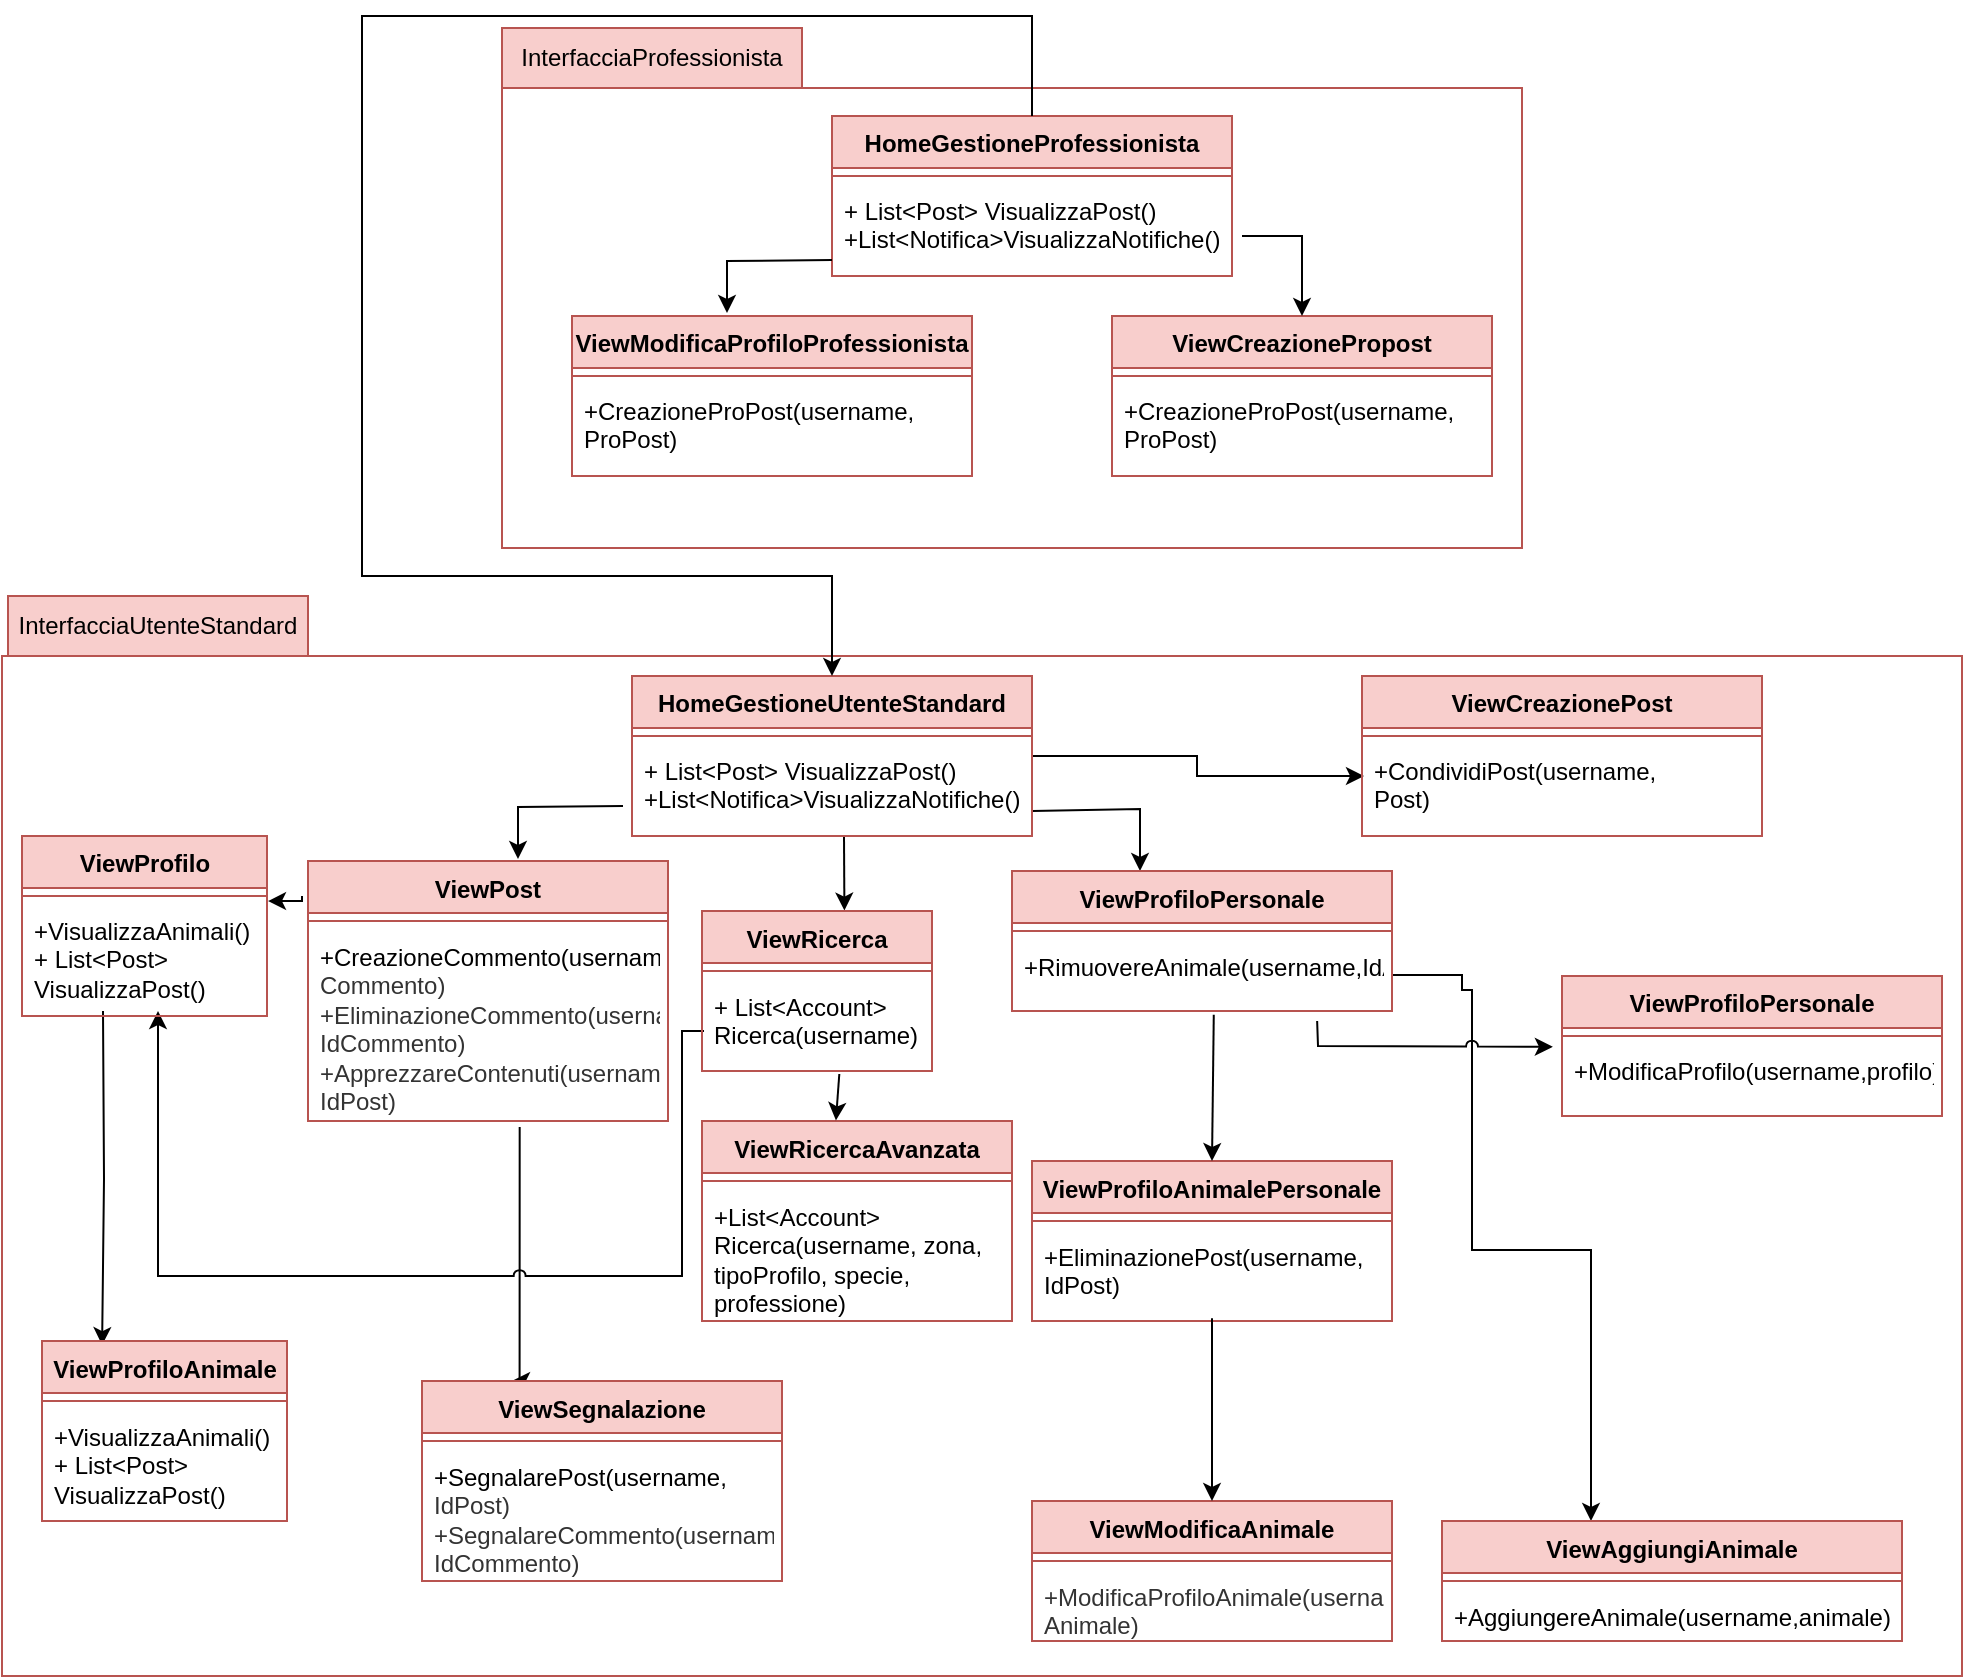 <mxfile version="21.3.4" type="device">
  <diagram name="Pagina-1" id="DQh6bFEMEt-6OpY86g35">
    <mxGraphModel dx="3585" dy="2937" grid="1" gridSize="10" guides="1" tooltips="1" connect="1" arrows="1" fold="1" page="1" pageScale="1" pageWidth="827" pageHeight="1169" math="0" shadow="0">
      <root>
        <mxCell id="0" />
        <mxCell id="1" parent="0" />
        <mxCell id="dYNqAMyxq_Kde-nmc2GR-1" value="" style="rounded=0;whiteSpace=wrap;html=1;fillColor=none;strokeColor=#b85450;" parent="1" vertex="1">
          <mxGeometry x="530" y="-1084" width="510" height="230" as="geometry" />
        </mxCell>
        <mxCell id="dYNqAMyxq_Kde-nmc2GR-2" value="InterfacciaProfessionista" style="rounded=0;whiteSpace=wrap;html=1;fillColor=#f8cecc;strokeColor=#b85450;" parent="1" vertex="1">
          <mxGeometry x="530" y="-1114" width="150" height="30" as="geometry" />
        </mxCell>
        <mxCell id="dYNqAMyxq_Kde-nmc2GR-16" value="" style="rounded=0;whiteSpace=wrap;html=1;fillColor=none;strokeColor=#b85450;" parent="1" vertex="1">
          <mxGeometry x="280" y="-800" width="980" height="510" as="geometry" />
        </mxCell>
        <mxCell id="dYNqAMyxq_Kde-nmc2GR-17" value="InterfacciaUtenteStandard" style="rounded=0;whiteSpace=wrap;html=1;fillColor=#f8cecc;strokeColor=#b85450;" parent="1" vertex="1">
          <mxGeometry x="283" y="-830" width="150" height="30" as="geometry" />
        </mxCell>
        <mxCell id="dYNqAMyxq_Kde-nmc2GR-18" style="edgeStyle=orthogonalEdgeStyle;rounded=0;orthogonalLoop=1;jettySize=auto;html=1;exitX=1;exitY=0.5;exitDx=0;exitDy=0;entryX=0.005;entryY=0.348;entryDx=0;entryDy=0;entryPerimeter=0;" parent="1" source="dYNqAMyxq_Kde-nmc2GR-85" target="dYNqAMyxq_Kde-nmc2GR-98" edge="1">
          <mxGeometry relative="1" as="geometry">
            <mxPoint x="765.5" y="-737.5" as="sourcePoint" />
            <mxPoint x="948.5" y="-717.5" as="targetPoint" />
          </mxGeometry>
        </mxCell>
        <mxCell id="dYNqAMyxq_Kde-nmc2GR-22" style="edgeStyle=orthogonalEdgeStyle;rounded=0;orthogonalLoop=1;jettySize=auto;html=1;entryX=0.25;entryY=0;entryDx=0;entryDy=0;jumpStyle=arc;jumpSize=0;exitX=0.588;exitY=1.031;exitDx=0;exitDy=0;exitPerimeter=0;" parent="1" source="dYNqAMyxq_Kde-nmc2GR-106" target="dYNqAMyxq_Kde-nmc2GR-107" edge="1">
          <mxGeometry relative="1" as="geometry">
            <mxPoint x="540" y="-510" as="sourcePoint" />
            <mxPoint x="538.16" y="-368.82" as="targetPoint" />
            <Array as="points">
              <mxPoint x="539" y="-437" />
            </Array>
          </mxGeometry>
        </mxCell>
        <mxCell id="dYNqAMyxq_Kde-nmc2GR-24" style="edgeStyle=orthogonalEdgeStyle;rounded=0;orthogonalLoop=1;jettySize=auto;html=1;exitX=0;exitY=1;exitDx=0;exitDy=0;entryX=0.5;entryY=1;entryDx=0;entryDy=0;jumpStyle=arc;" parent="1" edge="1">
          <mxGeometry relative="1" as="geometry">
            <mxPoint x="631" y="-612.5" as="sourcePoint" />
            <mxPoint x="358" y="-622.5" as="targetPoint" />
            <Array as="points">
              <mxPoint x="620" y="-613" />
              <mxPoint x="620" y="-490" />
              <mxPoint x="358" y="-490" />
            </Array>
          </mxGeometry>
        </mxCell>
        <mxCell id="dYNqAMyxq_Kde-nmc2GR-26" style="edgeStyle=orthogonalEdgeStyle;rounded=0;orthogonalLoop=1;jettySize=auto;html=1;" parent="1" edge="1">
          <mxGeometry relative="1" as="geometry">
            <Array as="points">
              <mxPoint x="430" y="-680" />
              <mxPoint x="430" y="-677" />
            </Array>
            <mxPoint x="430" y="-677" as="sourcePoint" />
            <mxPoint x="413" y="-677.48" as="targetPoint" />
          </mxGeometry>
        </mxCell>
        <mxCell id="dYNqAMyxq_Kde-nmc2GR-33" style="edgeStyle=orthogonalEdgeStyle;rounded=0;orthogonalLoop=1;jettySize=auto;html=1;exitX=0.5;exitY=1;exitDx=0;exitDy=0;entryX=0.5;entryY=0;entryDx=0;entryDy=0;" parent="1" edge="1">
          <mxGeometry relative="1" as="geometry">
            <mxPoint x="966" y="-212.5" as="sourcePoint" />
          </mxGeometry>
        </mxCell>
        <mxCell id="dYNqAMyxq_Kde-nmc2GR-36" value="" style="endArrow=classic;html=1;rounded=0;entryX=0.468;entryY=-0.01;entryDx=0;entryDy=0;entryPerimeter=0;" parent="1" edge="1">
          <mxGeometry width="50" height="50" relative="1" as="geometry">
            <mxPoint x="701" y="-710" as="sourcePoint" />
            <mxPoint x="701.2" y="-672.7" as="targetPoint" />
          </mxGeometry>
        </mxCell>
        <mxCell id="dYNqAMyxq_Kde-nmc2GR-37" value="" style="endArrow=classic;html=1;rounded=0;entryX=0.5;entryY=0;entryDx=0;entryDy=0;exitX=1.001;exitY=0.728;exitDx=0;exitDy=0;exitPerimeter=0;" parent="1" source="dYNqAMyxq_Kde-nmc2GR-88" edge="1">
          <mxGeometry width="50" height="50" relative="1" as="geometry">
            <mxPoint x="770" y="-723.5" as="sourcePoint" />
            <mxPoint x="849" y="-692.5" as="targetPoint" />
            <Array as="points">
              <mxPoint x="849" y="-723.5" />
            </Array>
          </mxGeometry>
        </mxCell>
        <mxCell id="dYNqAMyxq_Kde-nmc2GR-38" value="" style="endArrow=classic;html=1;rounded=0;exitX=0;exitY=0.25;exitDx=0;exitDy=0;entryX=0.5;entryY=0;entryDx=0;entryDy=0;" parent="1" edge="1">
          <mxGeometry width="50" height="50" relative="1" as="geometry">
            <mxPoint x="590.5" y="-725" as="sourcePoint" />
            <mxPoint x="538" y="-698.5" as="targetPoint" />
            <Array as="points">
              <mxPoint x="538" y="-724.5" />
            </Array>
          </mxGeometry>
        </mxCell>
        <mxCell id="dYNqAMyxq_Kde-nmc2GR-42" style="edgeStyle=orthogonalEdgeStyle;rounded=0;orthogonalLoop=1;jettySize=auto;html=1;exitX=0.25;exitY=1;exitDx=0;exitDy=0;entryX=0.144;entryY=0.067;entryDx=0;entryDy=0;entryPerimeter=0;" parent="1" edge="1">
          <mxGeometry relative="1" as="geometry">
            <mxPoint x="330.5" y="-622.5" as="sourcePoint" />
            <mxPoint x="330.056" y="-455.49" as="targetPoint" />
          </mxGeometry>
        </mxCell>
        <mxCell id="dYNqAMyxq_Kde-nmc2GR-52" style="edgeStyle=orthogonalEdgeStyle;rounded=0;orthogonalLoop=1;jettySize=auto;html=1;exitX=1;exitY=0.5;exitDx=0;exitDy=0;entryX=0.25;entryY=0;entryDx=0;entryDy=0;jumpStyle=arc;" parent="1" source="dYNqAMyxq_Kde-nmc2GR-92" edge="1">
          <mxGeometry relative="1" as="geometry">
            <Array as="points">
              <mxPoint x="1010" y="-641" />
              <mxPoint x="1010" y="-633" />
              <mxPoint x="1015" y="-633" />
              <mxPoint x="1015" y="-503" />
              <mxPoint x="1075" y="-503" />
            </Array>
            <mxPoint x="910" y="-632.5" as="sourcePoint" />
            <mxPoint x="1074.5" y="-367.5" as="targetPoint" />
          </mxGeometry>
        </mxCell>
        <mxCell id="dYNqAMyxq_Kde-nmc2GR-84" value="" style="endArrow=classic;html=1;rounded=0;exitX=0.803;exitY=1.14;exitDx=0;exitDy=0;entryX=-0.024;entryY=0.039;entryDx=0;entryDy=0;jumpStyle=arc;exitPerimeter=0;entryPerimeter=0;" parent="1" source="dYNqAMyxq_Kde-nmc2GR-92" target="dYNqAMyxq_Kde-nmc2GR-133" edge="1">
          <mxGeometry width="50" height="50" relative="1" as="geometry">
            <mxPoint x="910" y="-622.5" as="sourcePoint" />
            <mxPoint x="1075" y="-605.5" as="targetPoint" />
            <Array as="points">
              <mxPoint x="938" y="-605" />
            </Array>
          </mxGeometry>
        </mxCell>
        <mxCell id="dYNqAMyxq_Kde-nmc2GR-85" value="HomeGestioneUtenteStandard" style="swimlane;fontStyle=1;align=center;verticalAlign=top;childLayout=stackLayout;horizontal=1;startSize=26;horizontalStack=0;resizeParent=1;resizeParentMax=0;resizeLast=0;collapsible=1;marginBottom=0;whiteSpace=wrap;html=1;fillColor=#F8CECC;strokeColor=#B85450;" parent="1" vertex="1">
          <mxGeometry x="595" y="-790" width="200" height="80" as="geometry" />
        </mxCell>
        <mxCell id="dYNqAMyxq_Kde-nmc2GR-87" value="" style="line;strokeWidth=1;fillColor=none;align=left;verticalAlign=middle;spacingTop=-1;spacingLeft=3;spacingRight=3;rotatable=0;labelPosition=right;points=[];portConstraint=eastwest;strokeColor=inherit;" parent="dYNqAMyxq_Kde-nmc2GR-85" vertex="1">
          <mxGeometry y="26" width="200" height="8" as="geometry" />
        </mxCell>
        <mxCell id="dYNqAMyxq_Kde-nmc2GR-88" value="+ List&amp;lt;Post&amp;gt; VisualizzaPost()&lt;br&gt;+List&amp;lt;Notifica&amp;gt;VisualizzaNotifiche()" style="text;strokeColor=none;fillColor=none;align=left;verticalAlign=top;spacingLeft=4;spacingRight=4;overflow=hidden;rotatable=0;points=[[0,0.5],[1,0.5]];portConstraint=eastwest;whiteSpace=wrap;html=1;" parent="dYNqAMyxq_Kde-nmc2GR-85" vertex="1">
          <mxGeometry y="34" width="200" height="46" as="geometry" />
        </mxCell>
        <mxCell id="dYNqAMyxq_Kde-nmc2GR-90" value="ViewProfiloPersonale" style="swimlane;fontStyle=1;align=center;verticalAlign=top;childLayout=stackLayout;horizontal=1;startSize=26;horizontalStack=0;resizeParent=1;resizeParentMax=0;resizeLast=0;collapsible=1;marginBottom=0;whiteSpace=wrap;html=1;fillColor=#F8CECC;strokeColor=#B85450;" parent="1" vertex="1">
          <mxGeometry x="785" y="-692.5" width="190" height="70" as="geometry" />
        </mxCell>
        <mxCell id="dYNqAMyxq_Kde-nmc2GR-91" value="" style="line;strokeWidth=1;fillColor=none;align=left;verticalAlign=middle;spacingTop=-1;spacingLeft=3;spacingRight=3;rotatable=0;labelPosition=right;points=[];portConstraint=eastwest;strokeColor=inherit;" parent="dYNqAMyxq_Kde-nmc2GR-90" vertex="1">
          <mxGeometry y="26" width="190" height="8" as="geometry" />
        </mxCell>
        <mxCell id="dYNqAMyxq_Kde-nmc2GR-92" value="+RimuovereAnimale(username,IdAnimale)" style="text;strokeColor=none;fillColor=none;align=left;verticalAlign=top;spacingLeft=4;spacingRight=4;overflow=hidden;rotatable=0;points=[[0,0.5],[1,0.5]];portConstraint=eastwest;whiteSpace=wrap;html=1;" parent="dYNqAMyxq_Kde-nmc2GR-90" vertex="1">
          <mxGeometry y="34" width="190" height="36" as="geometry" />
        </mxCell>
        <mxCell id="dYNqAMyxq_Kde-nmc2GR-96" value="ViewCreazionePost" style="swimlane;fontStyle=1;align=center;verticalAlign=top;childLayout=stackLayout;horizontal=1;startSize=26;horizontalStack=0;resizeParent=1;resizeParentMax=0;resizeLast=0;collapsible=1;marginBottom=0;whiteSpace=wrap;html=1;fillColor=#F8CECC;strokeColor=#B85450;" parent="1" vertex="1">
          <mxGeometry x="960" y="-790" width="200" height="80" as="geometry" />
        </mxCell>
        <mxCell id="dYNqAMyxq_Kde-nmc2GR-97" value="" style="line;strokeWidth=1;fillColor=none;align=left;verticalAlign=middle;spacingTop=-1;spacingLeft=3;spacingRight=3;rotatable=0;labelPosition=right;points=[];portConstraint=eastwest;strokeColor=inherit;" parent="dYNqAMyxq_Kde-nmc2GR-96" vertex="1">
          <mxGeometry y="26" width="200" height="8" as="geometry" />
        </mxCell>
        <mxCell id="dYNqAMyxq_Kde-nmc2GR-98" value="+CondividiPost(username,&lt;br style=&quot;border-color: var(--border-color); color: rgb(51, 51, 51); text-align: center;&quot;&gt;Post)" style="text;strokeColor=none;fillColor=none;align=left;verticalAlign=top;spacingLeft=4;spacingRight=4;overflow=hidden;rotatable=0;points=[[0,0.5],[1,0.5]];portConstraint=eastwest;whiteSpace=wrap;html=1;" parent="dYNqAMyxq_Kde-nmc2GR-96" vertex="1">
          <mxGeometry y="34" width="200" height="46" as="geometry" />
        </mxCell>
        <mxCell id="dYNqAMyxq_Kde-nmc2GR-100" value="ViewProfiloAnimalePersonale" style="swimlane;fontStyle=1;align=center;verticalAlign=top;childLayout=stackLayout;horizontal=1;startSize=26;horizontalStack=0;resizeParent=1;resizeParentMax=0;resizeLast=0;collapsible=1;marginBottom=0;whiteSpace=wrap;html=1;fillColor=#F8CECC;strokeColor=#B85450;" parent="1" vertex="1">
          <mxGeometry x="795" y="-547.5" width="180" height="80" as="geometry" />
        </mxCell>
        <mxCell id="dYNqAMyxq_Kde-nmc2GR-101" value="" style="line;strokeWidth=1;fillColor=none;align=left;verticalAlign=middle;spacingTop=-1;spacingLeft=3;spacingRight=3;rotatable=0;labelPosition=right;points=[];portConstraint=eastwest;strokeColor=inherit;" parent="dYNqAMyxq_Kde-nmc2GR-100" vertex="1">
          <mxGeometry y="26" width="180" height="8" as="geometry" />
        </mxCell>
        <mxCell id="dYNqAMyxq_Kde-nmc2GR-102" value="+EliminazionePost(username,&lt;br style=&quot;border-color: var(--border-color); color: rgb(51, 51, 51); text-align: center;&quot;&gt;IdPost)&lt;span style=&quot;color: rgb(51, 51, 51); text-align: center;&quot;&gt;&lt;br&gt;&lt;/span&gt;" style="text;strokeColor=none;fillColor=none;align=left;verticalAlign=top;spacingLeft=4;spacingRight=4;overflow=hidden;rotatable=0;points=[[0,0.5],[1,0.5]];portConstraint=eastwest;whiteSpace=wrap;html=1;" parent="dYNqAMyxq_Kde-nmc2GR-100" vertex="1">
          <mxGeometry y="34" width="180" height="46" as="geometry" />
        </mxCell>
        <mxCell id="dYNqAMyxq_Kde-nmc2GR-104" value="ViewPost" style="swimlane;fontStyle=1;align=center;verticalAlign=top;childLayout=stackLayout;horizontal=1;startSize=26;horizontalStack=0;resizeParent=1;resizeParentMax=0;resizeLast=0;collapsible=1;marginBottom=0;whiteSpace=wrap;html=1;fillColor=#F8CECC;strokeColor=#B85450;" parent="1" vertex="1">
          <mxGeometry x="433" y="-697.5" width="180" height="130" as="geometry" />
        </mxCell>
        <mxCell id="dYNqAMyxq_Kde-nmc2GR-105" value="" style="line;strokeWidth=1;fillColor=none;align=left;verticalAlign=middle;spacingTop=-1;spacingLeft=3;spacingRight=3;rotatable=0;labelPosition=right;points=[];portConstraint=eastwest;strokeColor=inherit;" parent="dYNqAMyxq_Kde-nmc2GR-104" vertex="1">
          <mxGeometry y="26" width="180" height="8" as="geometry" />
        </mxCell>
        <mxCell id="dYNqAMyxq_Kde-nmc2GR-106" value="+CreazioneCommento(username,&lt;br style=&quot;border-color: var(--border-color); color: rgb(51, 51, 51); text-align: center;&quot;&gt;&lt;span style=&quot;color: rgb(51, 51, 51); text-align: center;&quot;&gt;Commento)&lt;/span&gt;&lt;br style=&quot;border-color: var(--border-color); color: rgb(51, 51, 51); text-align: center;&quot;&gt;&lt;span style=&quot;color: rgb(51, 51, 51); text-align: center;&quot;&gt;+EliminazioneCommento(username,&lt;/span&gt;&lt;br style=&quot;border-color: var(--border-color); color: rgb(51, 51, 51); text-align: center;&quot;&gt;&lt;span style=&quot;color: rgb(51, 51, 51); text-align: center;&quot;&gt;IdCommento)&lt;/span&gt;&lt;br style=&quot;border-color: var(--border-color); color: rgb(51, 51, 51); text-align: center;&quot;&gt;&lt;span style=&quot;color: rgb(51, 51, 51); text-align: center;&quot;&gt;+ApprezzareContenuti(username,&lt;/span&gt;&lt;br style=&quot;border-color: var(--border-color); color: rgb(51, 51, 51); text-align: center;&quot;&gt;&lt;span style=&quot;color: rgb(51, 51, 51); text-align: center;&quot;&gt;IdPost)&lt;/span&gt;" style="text;strokeColor=none;fillColor=none;align=left;verticalAlign=top;spacingLeft=4;spacingRight=4;overflow=hidden;rotatable=0;points=[[0,0.5],[1,0.5]];portConstraint=eastwest;whiteSpace=wrap;html=1;" parent="dYNqAMyxq_Kde-nmc2GR-104" vertex="1">
          <mxGeometry y="34" width="180" height="96" as="geometry" />
        </mxCell>
        <mxCell id="dYNqAMyxq_Kde-nmc2GR-107" value="ViewSegnalazione&lt;br&gt;" style="swimlane;fontStyle=1;align=center;verticalAlign=top;childLayout=stackLayout;horizontal=1;startSize=26;horizontalStack=0;resizeParent=1;resizeParentMax=0;resizeLast=0;collapsible=1;marginBottom=0;whiteSpace=wrap;html=1;fillColor=#F8CECC;strokeColor=#B85450;" parent="1" vertex="1">
          <mxGeometry x="490" y="-437.5" width="180" height="100" as="geometry" />
        </mxCell>
        <mxCell id="dYNqAMyxq_Kde-nmc2GR-108" value="" style="line;strokeWidth=1;fillColor=none;align=left;verticalAlign=middle;spacingTop=-1;spacingLeft=3;spacingRight=3;rotatable=0;labelPosition=right;points=[];portConstraint=eastwest;strokeColor=inherit;" parent="dYNqAMyxq_Kde-nmc2GR-107" vertex="1">
          <mxGeometry y="26" width="180" height="8" as="geometry" />
        </mxCell>
        <mxCell id="dYNqAMyxq_Kde-nmc2GR-109" value="+SegnalarePost(username,&lt;br style=&quot;border-color: var(--border-color); color: rgb(51, 51, 51); text-align: center;&quot;&gt;&lt;span style=&quot;border-color: var(--border-color); color: rgb(51, 51, 51); text-align: center;&quot;&gt;IdPost)&lt;/span&gt;&lt;br style=&quot;border-color: var(--border-color); color: rgb(51, 51, 51); text-align: center;&quot;&gt;&lt;span style=&quot;border-color: var(--border-color); color: rgb(51, 51, 51); text-align: center;&quot;&gt;+SegnalareCommento(username, IdCommento)&lt;/span&gt;" style="text;strokeColor=none;fillColor=none;align=left;verticalAlign=top;spacingLeft=4;spacingRight=4;overflow=hidden;rotatable=0;points=[[0,0.5],[1,0.5]];portConstraint=eastwest;whiteSpace=wrap;html=1;" parent="dYNqAMyxq_Kde-nmc2GR-107" vertex="1">
          <mxGeometry y="34" width="180" height="66" as="geometry" />
        </mxCell>
        <mxCell id="dYNqAMyxq_Kde-nmc2GR-111" value="ViewAggiungiAnimale" style="swimlane;fontStyle=1;align=center;verticalAlign=top;childLayout=stackLayout;horizontal=1;startSize=26;horizontalStack=0;resizeParent=1;resizeParentMax=0;resizeLast=0;collapsible=1;marginBottom=0;whiteSpace=wrap;html=1;fillColor=#F8CECC;strokeColor=#B85450;" parent="1" vertex="1">
          <mxGeometry x="1000" y="-367.5" width="230" height="60" as="geometry" />
        </mxCell>
        <mxCell id="dYNqAMyxq_Kde-nmc2GR-112" value="" style="line;strokeWidth=1;fillColor=none;align=left;verticalAlign=middle;spacingTop=-1;spacingLeft=3;spacingRight=3;rotatable=0;labelPosition=right;points=[];portConstraint=eastwest;strokeColor=inherit;" parent="dYNqAMyxq_Kde-nmc2GR-111" vertex="1">
          <mxGeometry y="26" width="230" height="8" as="geometry" />
        </mxCell>
        <mxCell id="dYNqAMyxq_Kde-nmc2GR-113" value="+AggiungereAnimale(username,animale)" style="text;strokeColor=none;fillColor=none;align=left;verticalAlign=top;spacingLeft=4;spacingRight=4;overflow=hidden;rotatable=0;points=[[0,0.5],[1,0.5]];portConstraint=eastwest;whiteSpace=wrap;html=1;" parent="dYNqAMyxq_Kde-nmc2GR-111" vertex="1">
          <mxGeometry y="34" width="230" height="26" as="geometry" />
        </mxCell>
        <mxCell id="dYNqAMyxq_Kde-nmc2GR-117" value="ViewRicerca" style="swimlane;fontStyle=1;align=center;verticalAlign=top;childLayout=stackLayout;horizontal=1;startSize=26;horizontalStack=0;resizeParent=1;resizeParentMax=0;resizeLast=0;collapsible=1;marginBottom=0;whiteSpace=wrap;html=1;fillColor=#F8CECC;strokeColor=#B85450;" parent="1" vertex="1">
          <mxGeometry x="630" y="-672.5" width="115" height="80" as="geometry" />
        </mxCell>
        <mxCell id="dYNqAMyxq_Kde-nmc2GR-118" value="" style="line;strokeWidth=1;fillColor=none;align=left;verticalAlign=middle;spacingTop=-1;spacingLeft=3;spacingRight=3;rotatable=0;labelPosition=right;points=[];portConstraint=eastwest;strokeColor=inherit;" parent="dYNqAMyxq_Kde-nmc2GR-117" vertex="1">
          <mxGeometry y="26" width="115" height="8" as="geometry" />
        </mxCell>
        <mxCell id="dYNqAMyxq_Kde-nmc2GR-119" value="+ List&amp;lt;Account&amp;gt; Ricerca(username)" style="text;strokeColor=none;fillColor=none;align=left;verticalAlign=top;spacingLeft=4;spacingRight=4;overflow=hidden;rotatable=0;points=[[0,0.5],[1,0.5]];portConstraint=eastwest;whiteSpace=wrap;html=1;" parent="dYNqAMyxq_Kde-nmc2GR-117" vertex="1">
          <mxGeometry y="34" width="115" height="46" as="geometry" />
        </mxCell>
        <mxCell id="dYNqAMyxq_Kde-nmc2GR-120" value="ViewRicercaAvanzata" style="swimlane;fontStyle=1;align=center;verticalAlign=top;childLayout=stackLayout;horizontal=1;startSize=26;horizontalStack=0;resizeParent=1;resizeParentMax=0;resizeLast=0;collapsible=1;marginBottom=0;whiteSpace=wrap;html=1;fillColor=#F8CECC;strokeColor=#B85450;" parent="1" vertex="1">
          <mxGeometry x="630" y="-567.5" width="155" height="100" as="geometry" />
        </mxCell>
        <mxCell id="dYNqAMyxq_Kde-nmc2GR-121" value="" style="line;strokeWidth=1;fillColor=none;align=left;verticalAlign=middle;spacingTop=-1;spacingLeft=3;spacingRight=3;rotatable=0;labelPosition=right;points=[];portConstraint=eastwest;strokeColor=inherit;" parent="dYNqAMyxq_Kde-nmc2GR-120" vertex="1">
          <mxGeometry y="26" width="155" height="8" as="geometry" />
        </mxCell>
        <mxCell id="dYNqAMyxq_Kde-nmc2GR-122" value="+List&amp;lt;Account&amp;gt;&lt;br&gt;Ricerca(username, zona, tipoProfilo, specie, professione)" style="text;strokeColor=none;fillColor=none;align=left;verticalAlign=top;spacingLeft=4;spacingRight=4;overflow=hidden;rotatable=0;points=[[0,0.5],[1,0.5]];portConstraint=eastwest;whiteSpace=wrap;html=1;" parent="dYNqAMyxq_Kde-nmc2GR-120" vertex="1">
          <mxGeometry y="34" width="155" height="66" as="geometry" />
        </mxCell>
        <mxCell id="dYNqAMyxq_Kde-nmc2GR-123" value="ViewModificaAnimale" style="swimlane;fontStyle=1;align=center;verticalAlign=top;childLayout=stackLayout;horizontal=1;startSize=26;horizontalStack=0;resizeParent=1;resizeParentMax=0;resizeLast=0;collapsible=1;marginBottom=0;whiteSpace=wrap;html=1;fillColor=#F8CECC;strokeColor=#B85450;" parent="1" vertex="1">
          <mxGeometry x="795" y="-377.5" width="180" height="70" as="geometry" />
        </mxCell>
        <mxCell id="dYNqAMyxq_Kde-nmc2GR-124" value="" style="line;strokeWidth=1;fillColor=none;align=left;verticalAlign=middle;spacingTop=-1;spacingLeft=3;spacingRight=3;rotatable=0;labelPosition=right;points=[];portConstraint=eastwest;strokeColor=inherit;" parent="dYNqAMyxq_Kde-nmc2GR-123" vertex="1">
          <mxGeometry y="26" width="180" height="8" as="geometry" />
        </mxCell>
        <mxCell id="dYNqAMyxq_Kde-nmc2GR-125" value="&lt;span style=&quot;color: rgb(51, 51, 51); text-align: center;&quot;&gt;+ModificaProfiloAnimale(username,IdAnimale,&lt;/span&gt;&lt;br style=&quot;border-color: var(--border-color); color: rgb(51, 51, 51); text-align: center;&quot;&gt;&lt;span style=&quot;color: rgb(51, 51, 51); text-align: center;&quot;&gt;Animale)&lt;/span&gt;&lt;span style=&quot;color: rgb(51, 51, 51); text-align: center;&quot;&gt;&lt;br&gt;&lt;/span&gt;" style="text;strokeColor=none;fillColor=none;align=left;verticalAlign=top;spacingLeft=4;spacingRight=4;overflow=hidden;rotatable=0;points=[[0,0.5],[1,0.5]];portConstraint=eastwest;whiteSpace=wrap;html=1;" parent="dYNqAMyxq_Kde-nmc2GR-123" vertex="1">
          <mxGeometry y="34" width="180" height="36" as="geometry" />
        </mxCell>
        <mxCell id="dYNqAMyxq_Kde-nmc2GR-127" value="" style="endArrow=classic;html=1;rounded=0;entryX=0.5;entryY=0;entryDx=0;entryDy=0;exitX=0.5;exitY=0.971;exitDx=0;exitDy=0;exitPerimeter=0;" parent="1" source="dYNqAMyxq_Kde-nmc2GR-102" target="dYNqAMyxq_Kde-nmc2GR-123" edge="1">
          <mxGeometry width="50" height="50" relative="1" as="geometry">
            <mxPoint x="711" y="-700" as="sourcePoint" />
            <mxPoint x="711" y="-663" as="targetPoint" />
          </mxGeometry>
        </mxCell>
        <mxCell id="dYNqAMyxq_Kde-nmc2GR-128" value="" style="endArrow=classic;html=1;rounded=0;entryX=0.432;entryY=-0.003;entryDx=0;entryDy=0;entryPerimeter=0;exitX=0.597;exitY=1.033;exitDx=0;exitDy=0;exitPerimeter=0;" parent="1" source="dYNqAMyxq_Kde-nmc2GR-119" target="dYNqAMyxq_Kde-nmc2GR-120" edge="1">
          <mxGeometry width="50" height="50" relative="1" as="geometry">
            <mxPoint x="711" y="-700" as="sourcePoint" />
            <mxPoint x="711.2" y="-662.7" as="targetPoint" />
          </mxGeometry>
        </mxCell>
        <mxCell id="dYNqAMyxq_Kde-nmc2GR-130" value="" style="endArrow=classic;html=1;rounded=0;entryX=0.5;entryY=0;entryDx=0;entryDy=0;exitX=0.531;exitY=1.053;exitDx=0;exitDy=0;exitPerimeter=0;" parent="1" source="dYNqAMyxq_Kde-nmc2GR-92" target="dYNqAMyxq_Kde-nmc2GR-100" edge="1">
          <mxGeometry width="50" height="50" relative="1" as="geometry">
            <mxPoint x="711" y="-700" as="sourcePoint" />
            <mxPoint x="711.2" y="-662.7" as="targetPoint" />
          </mxGeometry>
        </mxCell>
        <mxCell id="dYNqAMyxq_Kde-nmc2GR-131" value="ViewProfiloPersonale" style="swimlane;fontStyle=1;align=center;verticalAlign=top;childLayout=stackLayout;horizontal=1;startSize=26;horizontalStack=0;resizeParent=1;resizeParentMax=0;resizeLast=0;collapsible=1;marginBottom=0;whiteSpace=wrap;html=1;fillColor=#F8CECC;strokeColor=#B85450;" parent="1" vertex="1">
          <mxGeometry x="1060" y="-640" width="190" height="70" as="geometry" />
        </mxCell>
        <mxCell id="dYNqAMyxq_Kde-nmc2GR-132" value="" style="line;strokeWidth=1;fillColor=none;align=left;verticalAlign=middle;spacingTop=-1;spacingLeft=3;spacingRight=3;rotatable=0;labelPosition=right;points=[];portConstraint=eastwest;strokeColor=inherit;" parent="dYNqAMyxq_Kde-nmc2GR-131" vertex="1">
          <mxGeometry y="26" width="190" height="8" as="geometry" />
        </mxCell>
        <mxCell id="dYNqAMyxq_Kde-nmc2GR-133" value="+ModificaProfilo(username,profilo)" style="text;strokeColor=none;fillColor=none;align=left;verticalAlign=top;spacingLeft=4;spacingRight=4;overflow=hidden;rotatable=0;points=[[0,0.5],[1,0.5]];portConstraint=eastwest;whiteSpace=wrap;html=1;" parent="dYNqAMyxq_Kde-nmc2GR-131" vertex="1">
          <mxGeometry y="34" width="190" height="36" as="geometry" />
        </mxCell>
        <mxCell id="dYNqAMyxq_Kde-nmc2GR-135" value="ViewProfilo" style="swimlane;fontStyle=1;align=center;verticalAlign=top;childLayout=stackLayout;horizontal=1;startSize=26;horizontalStack=0;resizeParent=1;resizeParentMax=0;resizeLast=0;collapsible=1;marginBottom=0;whiteSpace=wrap;html=1;fillColor=#F8CECC;strokeColor=#B85450;" parent="1" vertex="1">
          <mxGeometry x="290" y="-710" width="122.5" height="90" as="geometry" />
        </mxCell>
        <mxCell id="dYNqAMyxq_Kde-nmc2GR-136" value="" style="line;strokeWidth=1;fillColor=none;align=left;verticalAlign=middle;spacingTop=-1;spacingLeft=3;spacingRight=3;rotatable=0;labelPosition=right;points=[];portConstraint=eastwest;strokeColor=inherit;" parent="dYNqAMyxq_Kde-nmc2GR-135" vertex="1">
          <mxGeometry y="26" width="122.5" height="8" as="geometry" />
        </mxCell>
        <mxCell id="dYNqAMyxq_Kde-nmc2GR-137" value="+VisualizzaAnimali()&lt;br&gt;+ List&amp;lt;Post&amp;gt; VisualizzaPost()&lt;span style=&quot;color: rgb(51, 51, 51); text-align: center;&quot;&gt;&lt;br&gt;&lt;/span&gt;" style="text;strokeColor=none;fillColor=none;align=left;verticalAlign=top;spacingLeft=4;spacingRight=4;overflow=hidden;rotatable=0;points=[[0,0.5],[1,0.5]];portConstraint=eastwest;whiteSpace=wrap;html=1;" parent="dYNqAMyxq_Kde-nmc2GR-135" vertex="1">
          <mxGeometry y="34" width="122.5" height="56" as="geometry" />
        </mxCell>
        <mxCell id="dYNqAMyxq_Kde-nmc2GR-138" value="ViewProfiloAnimale" style="swimlane;fontStyle=1;align=center;verticalAlign=top;childLayout=stackLayout;horizontal=1;startSize=26;horizontalStack=0;resizeParent=1;resizeParentMax=0;resizeLast=0;collapsible=1;marginBottom=0;whiteSpace=wrap;html=1;fillColor=#F8CECC;strokeColor=#B85450;" parent="1" vertex="1">
          <mxGeometry x="300" y="-457.5" width="122.5" height="90" as="geometry" />
        </mxCell>
        <mxCell id="dYNqAMyxq_Kde-nmc2GR-139" value="" style="line;strokeWidth=1;fillColor=none;align=left;verticalAlign=middle;spacingTop=-1;spacingLeft=3;spacingRight=3;rotatable=0;labelPosition=right;points=[];portConstraint=eastwest;strokeColor=inherit;" parent="dYNqAMyxq_Kde-nmc2GR-138" vertex="1">
          <mxGeometry y="26" width="122.5" height="8" as="geometry" />
        </mxCell>
        <mxCell id="dYNqAMyxq_Kde-nmc2GR-140" value="+VisualizzaAnimali()&lt;br&gt;+ List&amp;lt;Post&amp;gt; VisualizzaPost()&lt;span style=&quot;color: rgb(51, 51, 51); text-align: center;&quot;&gt;&lt;br&gt;&lt;/span&gt;" style="text;strokeColor=none;fillColor=none;align=left;verticalAlign=top;spacingLeft=4;spacingRight=4;overflow=hidden;rotatable=0;points=[[0,0.5],[1,0.5]];portConstraint=eastwest;whiteSpace=wrap;html=1;" parent="dYNqAMyxq_Kde-nmc2GR-138" vertex="1">
          <mxGeometry y="34" width="122.5" height="56" as="geometry" />
        </mxCell>
        <mxCell id="dYNqAMyxq_Kde-nmc2GR-144" value="HomeGestioneProfessionista" style="swimlane;fontStyle=1;align=center;verticalAlign=top;childLayout=stackLayout;horizontal=1;startSize=26;horizontalStack=0;resizeParent=1;resizeParentMax=0;resizeLast=0;collapsible=1;marginBottom=0;whiteSpace=wrap;html=1;fillColor=#F8CECC;strokeColor=#B85450;" parent="1" vertex="1">
          <mxGeometry x="695" y="-1070" width="200" height="80" as="geometry" />
        </mxCell>
        <mxCell id="dYNqAMyxq_Kde-nmc2GR-145" value="" style="line;strokeWidth=1;fillColor=none;align=left;verticalAlign=middle;spacingTop=-1;spacingLeft=3;spacingRight=3;rotatable=0;labelPosition=right;points=[];portConstraint=eastwest;strokeColor=inherit;" parent="dYNqAMyxq_Kde-nmc2GR-144" vertex="1">
          <mxGeometry y="26" width="200" height="8" as="geometry" />
        </mxCell>
        <mxCell id="dYNqAMyxq_Kde-nmc2GR-146" value="+ List&amp;lt;Post&amp;gt; VisualizzaPost()&lt;br&gt;+List&amp;lt;Notifica&amp;gt;VisualizzaNotifiche()" style="text;strokeColor=none;fillColor=none;align=left;verticalAlign=top;spacingLeft=4;spacingRight=4;overflow=hidden;rotatable=0;points=[[0,0.5],[1,0.5]];portConstraint=eastwest;whiteSpace=wrap;html=1;" parent="dYNqAMyxq_Kde-nmc2GR-144" vertex="1">
          <mxGeometry y="34" width="200" height="46" as="geometry" />
        </mxCell>
        <mxCell id="dYNqAMyxq_Kde-nmc2GR-147" value="ViewCreazionePropost" style="swimlane;fontStyle=1;align=center;verticalAlign=top;childLayout=stackLayout;horizontal=1;startSize=26;horizontalStack=0;resizeParent=1;resizeParentMax=0;resizeLast=0;collapsible=1;marginBottom=0;whiteSpace=wrap;html=1;fillColor=#F8CECC;strokeColor=#B85450;" parent="1" vertex="1">
          <mxGeometry x="835" y="-970" width="190" height="80" as="geometry" />
        </mxCell>
        <mxCell id="dYNqAMyxq_Kde-nmc2GR-148" value="" style="line;strokeWidth=1;fillColor=none;align=left;verticalAlign=middle;spacingTop=-1;spacingLeft=3;spacingRight=3;rotatable=0;labelPosition=right;points=[];portConstraint=eastwest;strokeColor=inherit;" parent="dYNqAMyxq_Kde-nmc2GR-147" vertex="1">
          <mxGeometry y="26" width="190" height="8" as="geometry" />
        </mxCell>
        <mxCell id="dYNqAMyxq_Kde-nmc2GR-149" value="+CreazioneProPost(username, ProPost)" style="text;strokeColor=none;fillColor=none;align=left;verticalAlign=top;spacingLeft=4;spacingRight=4;overflow=hidden;rotatable=0;points=[[0,0.5],[1,0.5]];portConstraint=eastwest;whiteSpace=wrap;html=1;" parent="dYNqAMyxq_Kde-nmc2GR-147" vertex="1">
          <mxGeometry y="34" width="190" height="46" as="geometry" />
        </mxCell>
        <mxCell id="dYNqAMyxq_Kde-nmc2GR-150" value="ViewModificaProfiloProfessionista" style="swimlane;fontStyle=1;align=center;verticalAlign=top;childLayout=stackLayout;horizontal=1;startSize=26;horizontalStack=0;resizeParent=1;resizeParentMax=0;resizeLast=0;collapsible=1;marginBottom=0;whiteSpace=wrap;html=1;fillColor=#F8CECC;strokeColor=#B85450;" parent="1" vertex="1">
          <mxGeometry x="565" y="-970" width="200" height="80" as="geometry" />
        </mxCell>
        <mxCell id="dYNqAMyxq_Kde-nmc2GR-151" value="" style="line;strokeWidth=1;fillColor=none;align=left;verticalAlign=middle;spacingTop=-1;spacingLeft=3;spacingRight=3;rotatable=0;labelPosition=right;points=[];portConstraint=eastwest;strokeColor=inherit;" parent="dYNqAMyxq_Kde-nmc2GR-150" vertex="1">
          <mxGeometry y="26" width="200" height="8" as="geometry" />
        </mxCell>
        <mxCell id="dYNqAMyxq_Kde-nmc2GR-152" value="+CreazioneProPost(username, ProPost)" style="text;strokeColor=none;fillColor=none;align=left;verticalAlign=top;spacingLeft=4;spacingRight=4;overflow=hidden;rotatable=0;points=[[0,0.5],[1,0.5]];portConstraint=eastwest;whiteSpace=wrap;html=1;" parent="dYNqAMyxq_Kde-nmc2GR-150" vertex="1">
          <mxGeometry y="34" width="200" height="46" as="geometry" />
        </mxCell>
        <mxCell id="dYNqAMyxq_Kde-nmc2GR-153" value="" style="endArrow=classic;html=1;rounded=0;exitX=0;exitY=0.25;exitDx=0;exitDy=0;entryX=0.5;entryY=0;entryDx=0;entryDy=0;" parent="1" edge="1">
          <mxGeometry width="50" height="50" relative="1" as="geometry">
            <mxPoint x="695.0" y="-998" as="sourcePoint" />
            <mxPoint x="642.5" y="-971.5" as="targetPoint" />
            <Array as="points">
              <mxPoint x="642.5" y="-997.5" />
            </Array>
          </mxGeometry>
        </mxCell>
        <mxCell id="dYNqAMyxq_Kde-nmc2GR-154" value="" style="endArrow=classic;html=1;rounded=0;entryX=0.5;entryY=0;entryDx=0;entryDy=0;" parent="1" target="dYNqAMyxq_Kde-nmc2GR-147" edge="1">
          <mxGeometry width="50" height="50" relative="1" as="geometry">
            <mxPoint x="900" y="-1010" as="sourcePoint" />
            <mxPoint x="652.5" y="-961.5" as="targetPoint" />
            <Array as="points">
              <mxPoint x="930" y="-1010" />
            </Array>
          </mxGeometry>
        </mxCell>
        <mxCell id="dYNqAMyxq_Kde-nmc2GR-155" style="edgeStyle=orthogonalEdgeStyle;rounded=0;orthogonalLoop=1;jettySize=auto;html=1;exitX=0.5;exitY=0;exitDx=0;exitDy=0;entryX=0.5;entryY=0;entryDx=0;entryDy=0;" parent="1" source="dYNqAMyxq_Kde-nmc2GR-144" target="dYNqAMyxq_Kde-nmc2GR-85" edge="1">
          <mxGeometry relative="1" as="geometry">
            <mxPoint x="741.48" y="-1180" as="sourcePoint" />
            <mxPoint x="907.48" y="-1170" as="targetPoint" />
            <Array as="points">
              <mxPoint x="795" y="-1120" />
              <mxPoint x="460" y="-1120" />
              <mxPoint x="460" y="-840" />
              <mxPoint x="695" y="-840" />
            </Array>
          </mxGeometry>
        </mxCell>
      </root>
    </mxGraphModel>
  </diagram>
</mxfile>
